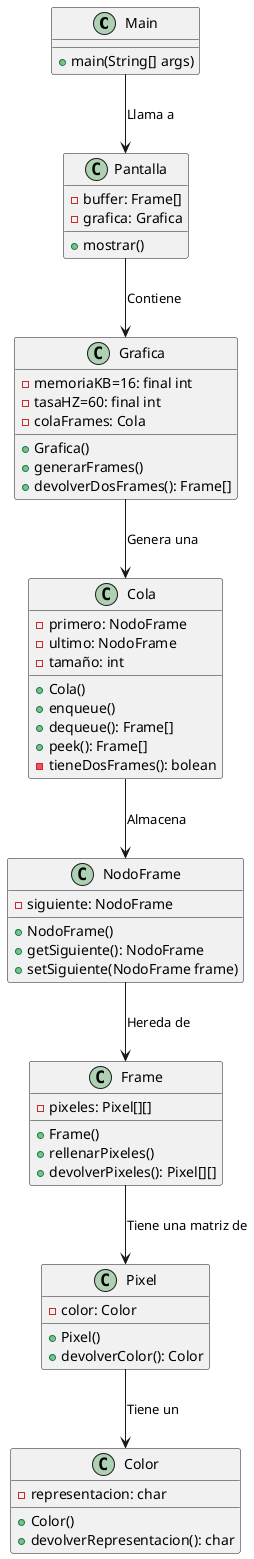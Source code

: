 @startuml

class Main{
    +main(String[] args)
}

class Pantalla {
    -buffer: Frame[]
    -grafica: Grafica
    +mostrar()
}

class Grafica {
    -memoriaKB=16: final int
    -tasaHZ=60: final int
    -colaFrames: Cola
    +Grafica()
    +generarFrames()
    +devolverDosFrames(): Frame[]
}

class Cola {
    -primero: NodoFrame
    -ultimo: NodoFrame
    -tamaño: int
    +Cola()
    +enqueue()
    +dequeue(): Frame[]
    +peek(): Frame[]
    -tieneDosFrames(): bolean
}

class NodoFrame {
    -siguiente: NodoFrame
    +NodoFrame()
    +getSiguiente(): NodoFrame
    +setSiguiente(NodoFrame frame)
}

class Frame {
    -pixeles: Pixel[][]
    +Frame()
    +rellenarPixeles()
    +devolverPixeles(): Pixel[][]
}

class Pixel {
    -color: Color
    +Pixel()
    +devolverColor(): Color
}

class Color {
    -representacion: char
    +Color()
    +devolverRepresentacion(): char
}

Main --> Pantalla: "Llama a"
Pantalla --> Grafica: "Contiene"
Grafica --> Cola: "Genera una"
Cola --> NodoFrame: "Almacena"
NodoFrame --> Frame: "Hereda de"
Frame --> Pixel: "Tiene una matriz de"
Pixel --> Color: "Tiene un"

@enduml